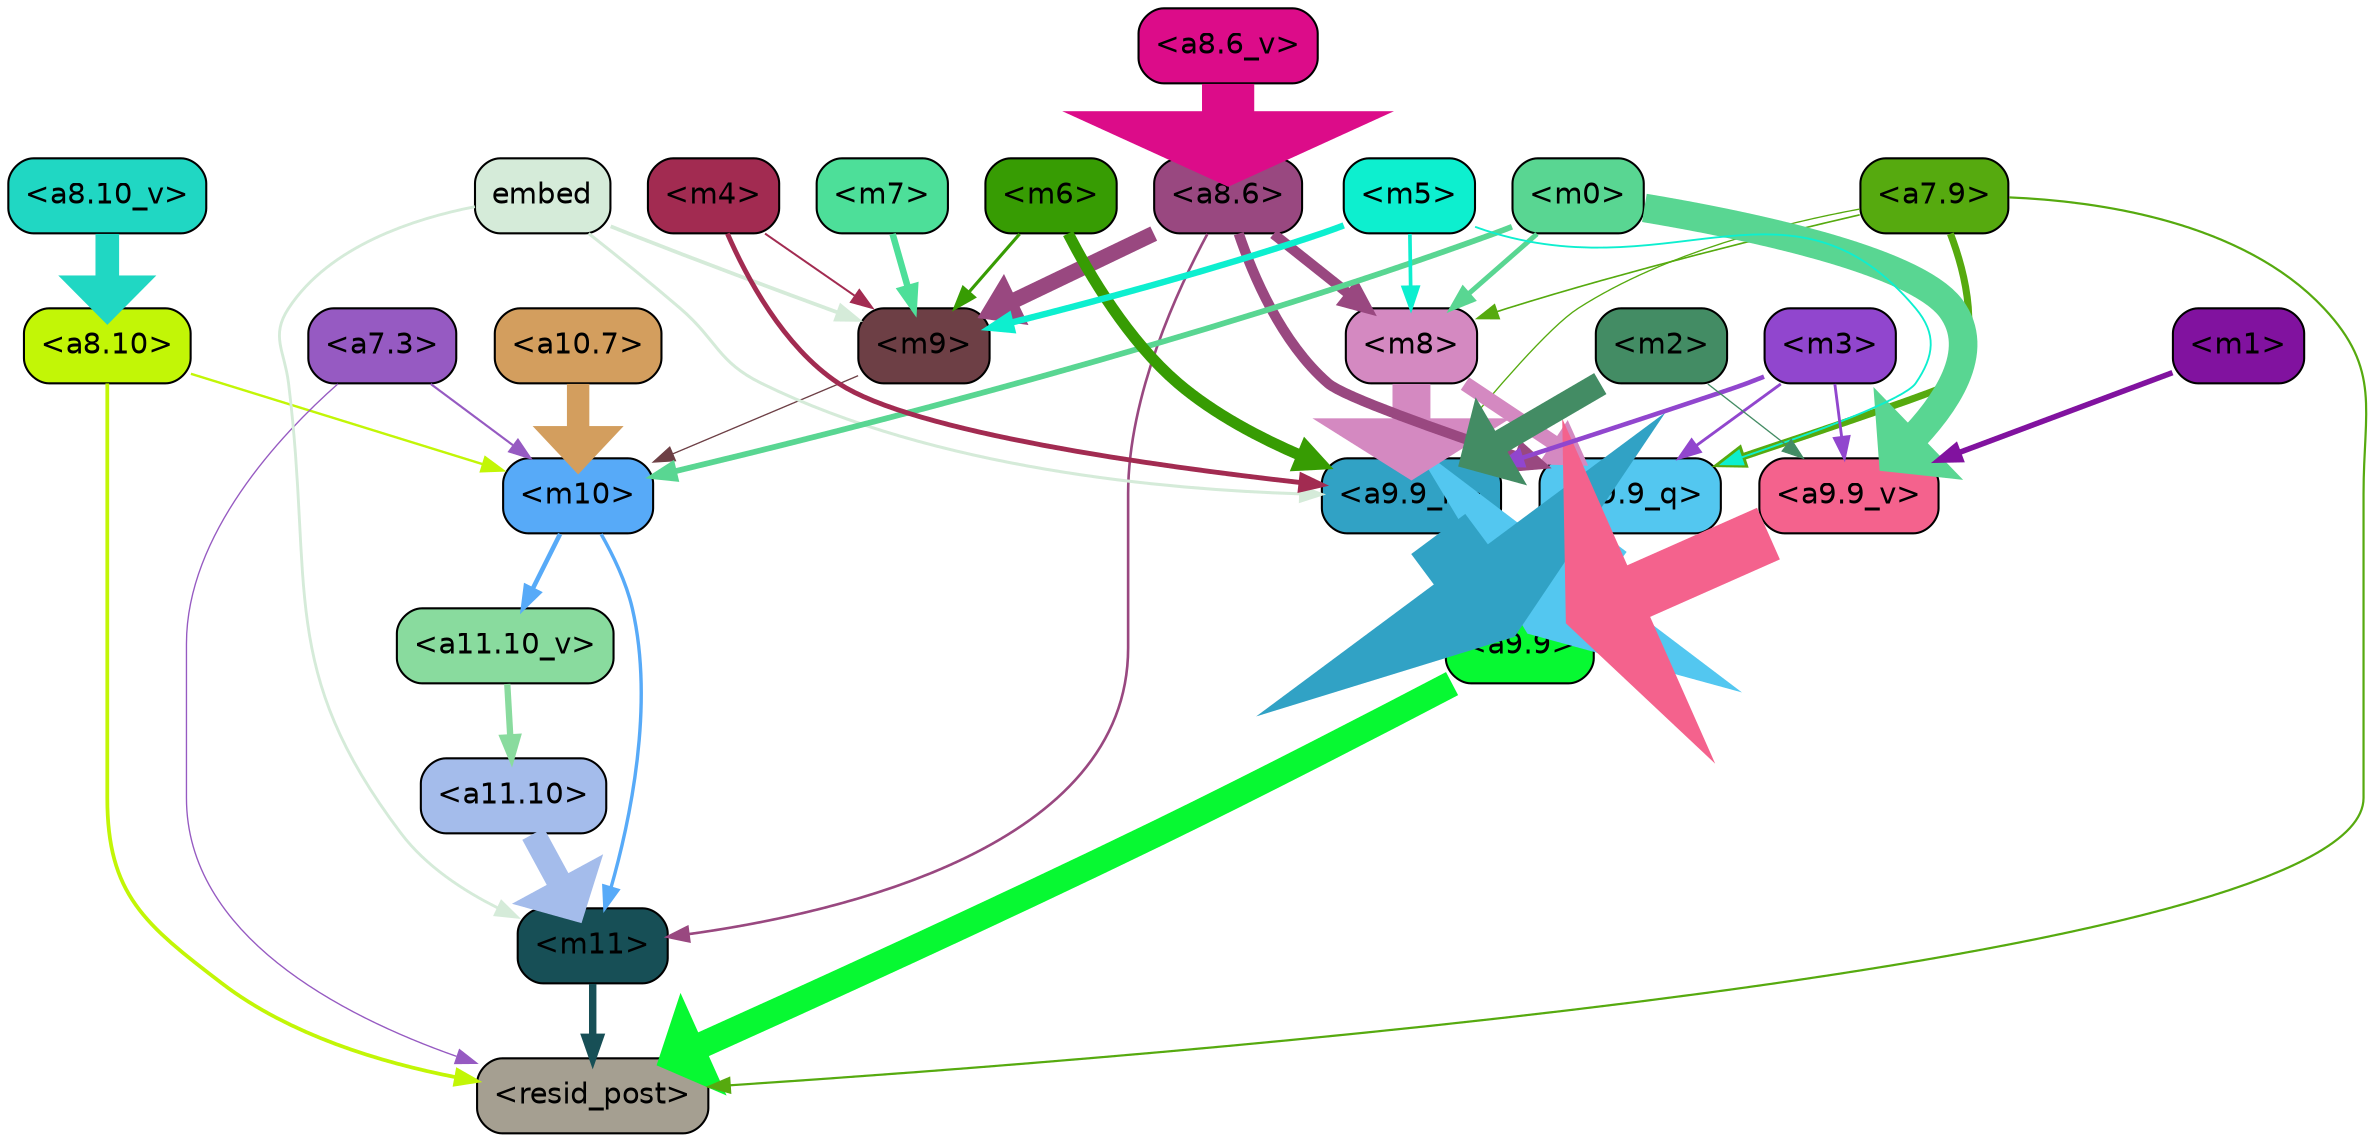 strict digraph "" {
	graph [bgcolor=transparent,
		layout=dot,
		overlap=false,
		splines=true
	];
	"<m11>"	[color=black,
		fillcolor="#174f56",
		fontname=Helvetica,
		shape=box,
		style="filled, rounded"];
	"<resid_post>"	[color=black,
		fillcolor="#a59f91",
		fontname=Helvetica,
		shape=box,
		style="filled, rounded"];
	"<m11>" -> "<resid_post>"	[color="#174f56",
		penwidth=3.564229369163513];
	"<a9.9>"	[color=black,
		fillcolor="#07f932",
		fontname=Helvetica,
		shape=box,
		style="filled, rounded"];
	"<a9.9>" -> "<resid_post>"	[color="#07f932",
		penwidth=12.493714332580566];
	"<a8.10>"	[color=black,
		fillcolor="#c2f606",
		fontname=Helvetica,
		shape=box,
		style="filled, rounded"];
	"<a8.10>" -> "<resid_post>"	[color="#c2f606",
		penwidth=1.7969894409179688];
	"<m10>"	[color=black,
		fillcolor="#57aaf8",
		fontname=Helvetica,
		shape=box,
		style="filled, rounded"];
	"<a8.10>" -> "<m10>"	[color="#c2f606",
		penwidth=1.1516046524047852];
	"<a7.9>"	[color=black,
		fillcolor="#56aa0f",
		fontname=Helvetica,
		shape=box,
		style="filled, rounded"];
	"<a7.9>" -> "<resid_post>"	[color="#56aa0f",
		penwidth=1.061915397644043];
	"<a9.9_q>"	[color=black,
		fillcolor="#53c7f0",
		fontname=Helvetica,
		shape=box,
		style="filled, rounded"];
	"<a7.9>" -> "<a9.9_q>"	[color="#56aa0f",
		penwidth=3.4010400772094727];
	"<a9.9_k>"	[color=black,
		fillcolor="#31a2c5",
		fontname=Helvetica,
		shape=box,
		style="filled, rounded"];
	"<a7.9>" -> "<a9.9_k>"	[color="#56aa0f",
		penwidth=0.6359977722167969];
	"<m8>"	[color=black,
		fillcolor="#d489c1",
		fontname=Helvetica,
		shape=box,
		style="filled, rounded"];
	"<a7.9>" -> "<m8>"	[color="#56aa0f",
		penwidth=0.7847824096679688];
	"<a7.3>"	[color=black,
		fillcolor="#965ac2",
		fontname=Helvetica,
		shape=box,
		style="filled, rounded"];
	"<a7.3>" -> "<resid_post>"	[color="#965ac2",
		penwidth=0.6493911743164062];
	"<a7.3>" -> "<m10>"	[color="#965ac2",
		penwidth=1.0287714004516602];
	"<a11.10>"	[color=black,
		fillcolor="#a4bceb",
		fontname=Helvetica,
		shape=box,
		style="filled, rounded"];
	"<a11.10>" -> "<m11>"	[color="#a4bceb",
		penwidth=11.804504871368408];
	"<m10>" -> "<m11>"	[color="#57aaf8",
		penwidth=1.6351637840270996];
	"<a11.10_v>"	[color=black,
		fillcolor="#89db9e",
		fontname=Helvetica,
		shape=box,
		style="filled, rounded"];
	"<m10>" -> "<a11.10_v>"	[color="#57aaf8",
		penwidth=2.195528030395508];
	"<a8.6>"	[color=black,
		fillcolor="#994880",
		fontname=Helvetica,
		shape=box,
		style="filled, rounded"];
	"<a8.6>" -> "<m11>"	[color="#994880",
		penwidth=1.2564282417297363];
	"<m9>"	[color=black,
		fillcolor="#6d3f45",
		fontname=Helvetica,
		shape=box,
		style="filled, rounded"];
	"<a8.6>" -> "<m9>"	[color="#994880",
		penwidth=7.538959503173828];
	"<a8.6>" -> "<a9.9_q>"	[color="#994880",
		penwidth=4.915989875793457];
	"<a8.6>" -> "<m8>"	[color="#994880",
		penwidth=4.953336715698242];
	embed	[color=black,
		fillcolor="#d5ebd9",
		fontname=Helvetica,
		shape=box,
		style="filled, rounded"];
	embed -> "<m11>"	[color="#d5ebd9",
		penwidth=1.3679008483886719];
	embed -> "<m9>"	[color="#d5ebd9",
		penwidth=1.8025074005126953];
	embed -> "<a9.9_k>"	[color="#d5ebd9",
		penwidth=1.4555702209472656];
	"<a11.10_v>" -> "<a11.10>"	[color="#89db9e",
		penwidth=3.037395477294922];
	"<a10.7>"	[color=black,
		fillcolor="#d39e5e",
		fontname=Helvetica,
		shape=box,
		style="filled, rounded"];
	"<a10.7>" -> "<m10>"	[color="#d39e5e",
		penwidth=10.747549057006836];
	"<m9>" -> "<m10>"	[color="#6d3f45",
		penwidth=0.6350235939025879];
	"<m0>"	[color=black,
		fillcolor="#59d692",
		fontname=Helvetica,
		shape=box,
		style="filled, rounded"];
	"<m0>" -> "<m10>"	[color="#59d692",
		penwidth=2.7613906860351562];
	"<a9.9_v>"	[color=black,
		fillcolor="#f4628d",
		fontname=Helvetica,
		shape=box,
		style="filled, rounded"];
	"<m0>" -> "<a9.9_v>"	[color="#59d692",
		penwidth=13.730411529541016];
	"<m0>" -> "<m8>"	[color="#59d692",
		penwidth=2.381570816040039];
	"<m7>"	[color=black,
		fillcolor="#4ddf99",
		fontname=Helvetica,
		shape=box,
		style="filled, rounded"];
	"<m7>" -> "<m9>"	[color="#4ddf99",
		penwidth=3.136892318725586];
	"<m6>"	[color=black,
		fillcolor="#379c03",
		fontname=Helvetica,
		shape=box,
		style="filled, rounded"];
	"<m6>" -> "<m9>"	[color="#379c03",
		penwidth=1.5130538940429688];
	"<m6>" -> "<a9.9_k>"	[color="#379c03",
		penwidth=5.398126602172852];
	"<m5>"	[color=black,
		fillcolor="#0defcf",
		fontname=Helvetica,
		shape=box,
		style="filled, rounded"];
	"<m5>" -> "<m9>"	[color="#0defcf",
		penwidth=3.070161819458008];
	"<m5>" -> "<a9.9_q>"	[color="#0defcf",
		penwidth=0.8938226699829102];
	"<m5>" -> "<m8>"	[color="#0defcf",
		penwidth=1.7677688598632812];
	"<m4>"	[color=black,
		fillcolor="#a22b51",
		fontname=Helvetica,
		shape=box,
		style="filled, rounded"];
	"<m4>" -> "<m9>"	[color="#a22b51",
		penwidth=0.9546451568603516];
	"<m4>" -> "<a9.9_k>"	[color="#a22b51",
		penwidth=2.334225654602051];
	"<a9.9_q>" -> "<a9.9>"	[color="#53c7f0",
		penwidth=28.56541872024536];
	"<a9.9_k>" -> "<a9.9>"	[color="#31a2c5",
		penwidth=32.31142416596413];
	"<a9.9_v>" -> "<a9.9>"	[color="#f4628d",
		penwidth=27.08489227294922];
	"<m8>" -> "<a9.9_q>"	[color="#d489c1",
		penwidth=7.189451217651367];
	"<m8>" -> "<a9.9_k>"	[color="#d489c1",
		penwidth=18.19952392578125];
	"<m3>"	[color=black,
		fillcolor="#9146ce",
		fontname=Helvetica,
		shape=box,
		style="filled, rounded"];
	"<m3>" -> "<a9.9_q>"	[color="#9146ce",
		penwidth=1.3806190490722656];
	"<m3>" -> "<a9.9_k>"	[color="#9146ce",
		penwidth=2.201329231262207];
	"<m3>" -> "<a9.9_v>"	[color="#9146ce",
		penwidth=1.3742599487304688];
	"<m2>"	[color=black,
		fillcolor="#438c64",
		fontname=Helvetica,
		shape=box,
		style="filled, rounded"];
	"<m2>" -> "<a9.9_k>"	[color="#438c64",
		penwidth=11.667590618133545];
	"<m2>" -> "<a9.9_v>"	[color="#438c64",
		penwidth=0.6356887817382812];
	"<m1>"	[color=black,
		fillcolor="#81129f",
		fontname=Helvetica,
		shape=box,
		style="filled, rounded"];
	"<m1>" -> "<a9.9_v>"	[color="#81129f",
		penwidth=2.656749725341797];
	"<a8.10_v>"	[color=black,
		fillcolor="#20d7c3",
		fontname=Helvetica,
		shape=box,
		style="filled, rounded"];
	"<a8.10_v>" -> "<a8.10>"	[color="#20d7c3",
		penwidth=11.339973449707031];
	"<a8.6_v>"	[color=black,
		fillcolor="#dc0c89",
		fontname=Helvetica,
		shape=box,
		style="filled, rounded"];
	"<a8.6_v>" -> "<a8.6>"	[color="#dc0c89",
		penwidth=25.068782806396484];
}
